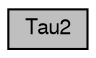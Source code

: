 digraph G
{
  bgcolor="transparent";
  edge [fontname="FreeSans",fontsize="10",labelfontname="FreeSans",labelfontsize="10"];
  node [fontname="FreeSans",fontsize="10",shape=record];
  rankdir=LR;
  Node1 [label="Tau2",height=0.2,width=0.4,color="black", fillcolor="grey75", style="filled" fontcolor="black"];
}
